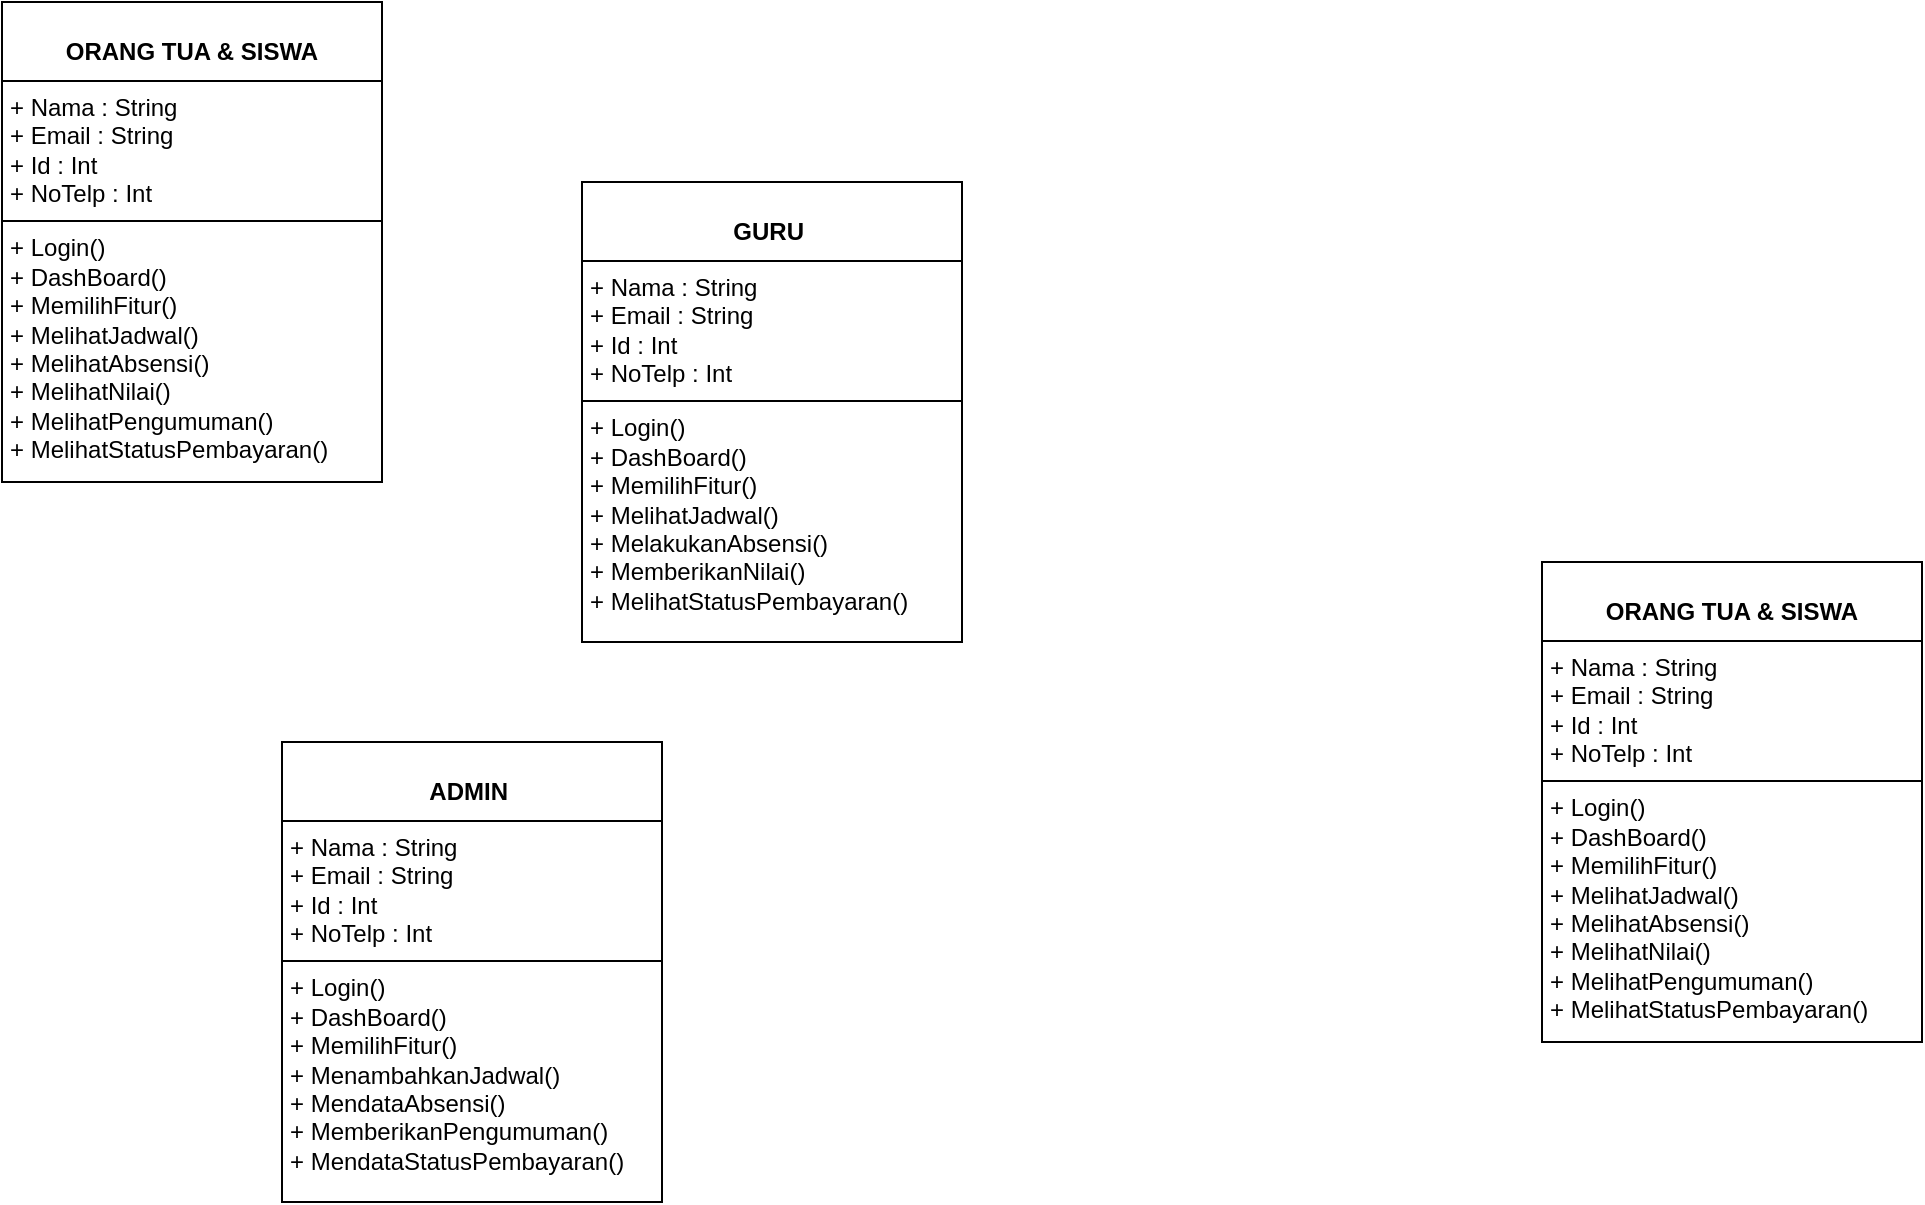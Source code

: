 <mxfile>
    <diagram id="NvnUL-GJn05mf0jq3i8F" name="Page-1">
        <mxGraphModel dx="2046" dy="1033" grid="1" gridSize="10" guides="1" tooltips="1" connect="1" arrows="1" fold="1" page="1" pageScale="1" pageWidth="850" pageHeight="1100" math="0" shadow="0">
            <root>
                <mxCell id="0"/>
                <mxCell id="1" parent="0"/>
                <mxCell id="15" value="&lt;p style=&quot;margin:0px;margin-top:4px;text-align:center;&quot;&gt;&lt;br&gt;&lt;b&gt;ORANG TUA &amp;amp; SISWA&lt;/b&gt;&lt;/p&gt;&lt;hr size=&quot;1&quot; style=&quot;border-style:solid;&quot;&gt;&lt;p style=&quot;margin:0px;margin-left:4px;&quot;&gt;+ Nama : String&lt;/p&gt;&lt;p style=&quot;margin:0px;margin-left:4px;&quot;&gt;+ Email : String&lt;br&gt;+ Id : Int&lt;/p&gt;&lt;p style=&quot;margin:0px;margin-left:4px;&quot;&gt;+ NoTelp : Int&lt;/p&gt;&lt;hr size=&quot;1&quot; style=&quot;border-style:solid;&quot;&gt;&lt;p style=&quot;margin:0px;margin-left:4px;&quot;&gt;+ Login()&lt;br&gt;+ DashBoard()&lt;/p&gt;&lt;p style=&quot;margin:0px;margin-left:4px;&quot;&gt;+ MemilihFitur()&lt;/p&gt;&lt;p style=&quot;margin:0px;margin-left:4px;&quot;&gt;+ MelihatJadwal()&lt;/p&gt;&lt;p style=&quot;margin:0px;margin-left:4px;&quot;&gt;+ MelihatAbsensi()&lt;/p&gt;&lt;p style=&quot;margin:0px;margin-left:4px;&quot;&gt;+ MelihatNilai()&lt;/p&gt;&lt;p style=&quot;margin:0px;margin-left:4px;&quot;&gt;+ MelihatPengumuman()&lt;/p&gt;&lt;p style=&quot;margin:0px;margin-left:4px;&quot;&gt;+ MelihatStatusPembayaran()&lt;/p&gt;&lt;p style=&quot;margin:0px;margin-left:4px;&quot;&gt;&lt;br&gt;&lt;/p&gt;" style="verticalAlign=top;align=left;overflow=fill;html=1;whiteSpace=wrap;" vertex="1" parent="1">
                    <mxGeometry x="120" width="190" height="240" as="geometry"/>
                </mxCell>
                <mxCell id="16" value="&lt;p style=&quot;margin:0px;margin-top:4px;text-align:center;&quot;&gt;&lt;br&gt;&lt;b&gt;GURU&amp;nbsp;&lt;/b&gt;&lt;/p&gt;&lt;hr size=&quot;1&quot; style=&quot;border-style:solid;&quot;&gt;&lt;p style=&quot;margin:0px;margin-left:4px;&quot;&gt;+ Nama : String&lt;/p&gt;&lt;p style=&quot;margin:0px;margin-left:4px;&quot;&gt;+ Email : String&lt;br&gt;+ Id : Int&lt;/p&gt;&lt;p style=&quot;margin:0px;margin-left:4px;&quot;&gt;+ NoTelp : Int&lt;/p&gt;&lt;hr size=&quot;1&quot; style=&quot;border-style:solid;&quot;&gt;&lt;p style=&quot;margin:0px;margin-left:4px;&quot;&gt;+ Login()&lt;br&gt;+ DashBoard()&lt;/p&gt;&lt;p style=&quot;margin:0px;margin-left:4px;&quot;&gt;+ MemilihFitur()&lt;/p&gt;&lt;p style=&quot;margin:0px;margin-left:4px;&quot;&gt;+ MelihatJadwal()&lt;/p&gt;&lt;p style=&quot;margin:0px;margin-left:4px;&quot;&gt;+ MelakukanAbsensi()&lt;/p&gt;&lt;p style=&quot;margin:0px;margin-left:4px;&quot;&gt;+ MemberikanNilai()&lt;/p&gt;&lt;p style=&quot;margin:0px;margin-left:4px;&quot;&gt;+ MelihatStatusPembayaran()&lt;/p&gt;&lt;p style=&quot;margin:0px;margin-left:4px;&quot;&gt;&lt;br&gt;&lt;/p&gt;" style="verticalAlign=top;align=left;overflow=fill;html=1;whiteSpace=wrap;" vertex="1" parent="1">
                    <mxGeometry x="410" y="90" width="190" height="230" as="geometry"/>
                </mxCell>
                <mxCell id="17" value="&lt;p style=&quot;margin:0px;margin-top:4px;text-align:center;&quot;&gt;&lt;br&gt;&lt;b&gt;ADMIN&amp;nbsp;&lt;/b&gt;&lt;/p&gt;&lt;hr size=&quot;1&quot; style=&quot;border-style:solid;&quot;&gt;&lt;p style=&quot;margin:0px;margin-left:4px;&quot;&gt;+ Nama : String&lt;/p&gt;&lt;p style=&quot;margin:0px;margin-left:4px;&quot;&gt;+ Email : String&lt;br&gt;+ Id : Int&lt;/p&gt;&lt;p style=&quot;margin:0px;margin-left:4px;&quot;&gt;+ NoTelp : Int&lt;/p&gt;&lt;hr size=&quot;1&quot; style=&quot;border-style:solid;&quot;&gt;&lt;p style=&quot;margin:0px;margin-left:4px;&quot;&gt;+ Login()&lt;br&gt;+ DashBoard()&lt;/p&gt;&lt;p style=&quot;margin:0px;margin-left:4px;&quot;&gt;+ MemilihFitur()&lt;/p&gt;&lt;p style=&quot;margin:0px;margin-left:4px;&quot;&gt;+ MenambahkanJadwal()&lt;/p&gt;&lt;p style=&quot;margin:0px;margin-left:4px;&quot;&gt;+ MendataAbsensi()&lt;/p&gt;&lt;p style=&quot;margin:0px;margin-left:4px;&quot;&gt;+ MemberikanPengumuman()&lt;/p&gt;&lt;p style=&quot;margin:0px;margin-left:4px;&quot;&gt;+ MendataStatusPembayaran()&lt;/p&gt;&lt;p style=&quot;margin:0px;margin-left:4px;&quot;&gt;&lt;br&gt;&lt;/p&gt;" style="verticalAlign=top;align=left;overflow=fill;html=1;whiteSpace=wrap;" vertex="1" parent="1">
                    <mxGeometry x="260" y="370" width="190" height="230" as="geometry"/>
                </mxCell>
                <mxCell id="18" value="&lt;p style=&quot;margin:0px;margin-top:4px;text-align:center;&quot;&gt;&lt;br&gt;&lt;b&gt;ORANG TUA &amp;amp; SISWA&lt;/b&gt;&lt;/p&gt;&lt;hr size=&quot;1&quot; style=&quot;border-style:solid;&quot;&gt;&lt;p style=&quot;margin:0px;margin-left:4px;&quot;&gt;+ Nama : String&lt;/p&gt;&lt;p style=&quot;margin:0px;margin-left:4px;&quot;&gt;+ Email : String&lt;br&gt;+ Id : Int&lt;/p&gt;&lt;p style=&quot;margin:0px;margin-left:4px;&quot;&gt;+ NoTelp : Int&lt;/p&gt;&lt;hr size=&quot;1&quot; style=&quot;border-style:solid;&quot;&gt;&lt;p style=&quot;margin:0px;margin-left:4px;&quot;&gt;+ Login()&lt;br&gt;+ DashBoard()&lt;/p&gt;&lt;p style=&quot;margin:0px;margin-left:4px;&quot;&gt;+ MemilihFitur()&lt;/p&gt;&lt;p style=&quot;margin:0px;margin-left:4px;&quot;&gt;+ MelihatJadwal()&lt;/p&gt;&lt;p style=&quot;margin:0px;margin-left:4px;&quot;&gt;+ MelihatAbsensi()&lt;/p&gt;&lt;p style=&quot;margin:0px;margin-left:4px;&quot;&gt;+ MelihatNilai()&lt;/p&gt;&lt;p style=&quot;margin:0px;margin-left:4px;&quot;&gt;+ MelihatPengumuman()&lt;/p&gt;&lt;p style=&quot;margin:0px;margin-left:4px;&quot;&gt;+ MelihatStatusPembayaran()&lt;/p&gt;&lt;p style=&quot;margin:0px;margin-left:4px;&quot;&gt;&lt;br&gt;&lt;/p&gt;" style="verticalAlign=top;align=left;overflow=fill;html=1;whiteSpace=wrap;" vertex="1" parent="1">
                    <mxGeometry x="890" y="280" width="190" height="240" as="geometry"/>
                </mxCell>
            </root>
        </mxGraphModel>
    </diagram>
</mxfile>